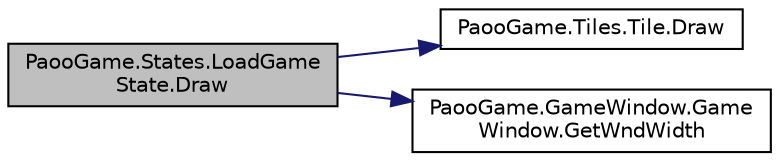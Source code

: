 digraph "PaooGame.States.LoadGameState.Draw"
{
 // INTERACTIVE_SVG=YES
 // LATEX_PDF_SIZE
  edge [fontname="Helvetica",fontsize="10",labelfontname="Helvetica",labelfontsize="10"];
  node [fontname="Helvetica",fontsize="10",shape=record];
  rankdir="LR";
  Node1 [label="PaooGame.States.LoadGame\lState.Draw",height=0.2,width=0.4,color="black", fillcolor="grey75", style="filled", fontcolor="black",tooltip="Deseneaza starea curenta."];
  Node1 -> Node2 [color="midnightblue",fontsize="10",style="solid",fontname="Helvetica"];
  Node2 [label="PaooGame.Tiles.Tile.Draw",height=0.2,width=0.4,color="black", fillcolor="white", style="filled",URL="$class_paoo_game_1_1_tiles_1_1_tile.html#a3bb3be3b9c108d55675f0942285db7db",tooltip="Deseneaza in fereastra majoritatea dalelor."];
  Node1 -> Node3 [color="midnightblue",fontsize="10",style="solid",fontname="Helvetica"];
  Node3 [label="PaooGame.GameWindow.Game\lWindow.GetWndWidth",height=0.2,width=0.4,color="black", fillcolor="white", style="filled",URL="$class_paoo_game_1_1_game_window_1_1_game_window.html#a39360a42d4d8c24c2ebec8b3d03f2352",tooltip="Returneaza latimea ferestrei."];
}
